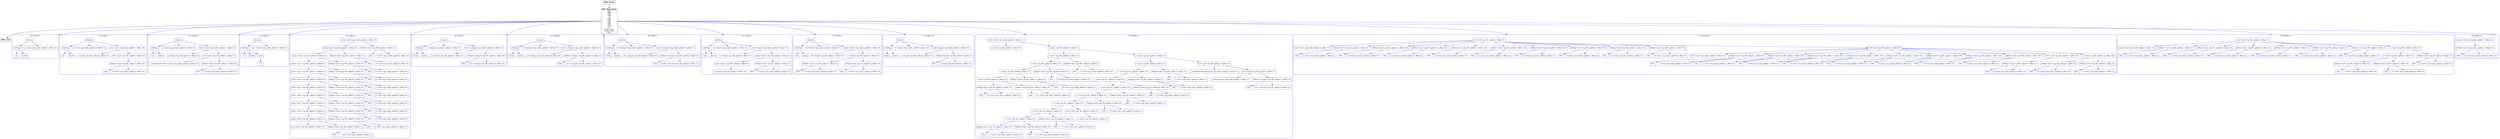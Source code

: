 digraph CFG {
    compound=true;
    graph [splines=true];
    node [shape=rectangle];

    BB2 [label=<<B>BB2: END</B><BR ALIGN="CENTER"/>>];
    BB1 [label=<<B>BB1: Base block</B><BR ALIGN="CENTER"/>VAR<BR ALIGN="CENTER"/>VAR<BR ALIGN="CENTER"/>VAR<BR ALIGN="CENTER"/>VAR<BR ALIGN="CENTER"/>=<BR ALIGN="CENTER"/>VAR<BR ALIGN="CENTER"/>VAR<BR ALIGN="CENTER"/>VAR<BR ALIGN="CENTER"/>VAR<BR ALIGN="CENTER"/>VAR<BR ALIGN="CENTER"/>VAR<BR ALIGN="CENTER"/>=<BR ALIGN="CENTER"/>FUNC_CALL<BR ALIGN="CENTER"/>FUNC_CALL<BR ALIGN="CENTER"/>DEC<BR ALIGN="CENTER"/>>];
    subgraph cluster_instruction0 {
        label = "OT of BB1:0";
        style=rounded;
        color=blue;
        entry0 [shape=point, style=invis];
        node0 [label="declare", color=blue];
        node1 [label="withType", color=blue];
        node2 [label="int", color=blue];
        node1 -> node2[color=blue];
        node3 [label="builtin", color=blue];
        node1 -> node3[color=blue];
        node0 -> node1[color=blue];
        node4 [label="a <int:0, reg: (null), spilled: 0, offset: 0>", color=blue];
        node0 -> node4[color=blue];
    }
    BB1 -> entry0 [lhead=cluster_instruction0, color=blue];
    subgraph cluster_instruction1 {
        label = "OT of BB1:1";
        style=rounded;
        color=blue;
        entry1 [shape=point, style=invis];
        node5 [label="declare", color=blue];
        node6 [label="withType", color=blue];
        node7 [label="int", color=blue];
        node6 -> node7[color=blue];
        node8 [label="builtin", color=blue];
        node6 -> node8[color=blue];
        node5 -> node6[color=blue];
        node9 [label="b <int:0, reg: (null), spilled: 0, offset: 0>", color=blue];
        node5 -> node9[color=blue];
        node10 [label="write <int:0, reg: (null), spilled: 0, offset: 0>", color=blue];
        node11 [label="b <int:0, reg: AR, spilled: 0, offset: 0>", color=blue];
        node10 -> node11[color=blue];
        node12 [label="NEG <int:0, reg: R0, spilled: 0, offset: 0>", color=blue];
        node13 [label="litRead <int:0, reg: R0, spilled: 0, offset: 0>", color=blue];
        node14 [label="DEC", color=blue];
        node13 -> node14[color=blue];
        node15 [label="-6 <int:0, reg: (null), spilled: 0, offset: 0>", color=blue];
        node13 -> node15[color=blue];
        node12 -> node13[color=blue];
        node10 -> node12[color=blue];
        node5 -> node10[color=blue];
    }
    BB1 -> entry1 [lhead=cluster_instruction1, color=blue];
    subgraph cluster_instruction2 {
        label = "OT of BB1:2";
        style=rounded;
        color=blue;
        entry2 [shape=point, style=invis];
        node16 [label="declare", color=blue];
        node17 [label="withType", color=blue];
        node18 [label="uint", color=blue];
        node17 -> node18[color=blue];
        node19 [label="builtin", color=blue];
        node17 -> node19[color=blue];
        node16 -> node17[color=blue];
        node20 [label="q <uint:0, reg: (null), spilled: 0, offset: 0>", color=blue];
        node16 -> node20[color=blue];
        node21 [label="write <uint:0, reg: (null), spilled: 0, offset: 0>", color=blue];
        node22 [label="q <uint:0, reg: AR, spilled: 0, offset: 0>", color=blue];
        node21 -> node22[color=blue];
        node23 [label="call <uint:0, reg: RT, spilled: 0, offset: 0>", color=blue];
        node24 [label="__castToUintFromInt <uint:0, reg: (null), spilled: 0, offset: 0>", color=blue];
        node23 -> node24[color=blue];
        node25 [label="litRead <int:0, reg: R0, spilled: 0, offset: 0>", color=blue];
        node26 [label="DEC", color=blue];
        node25 -> node26[color=blue];
        node27 [label="1 <int:0, reg: (null), spilled: 0, offset: 0>", color=blue];
        node25 -> node27[color=blue];
        node23 -> node25[color=blue];
        node21 -> node23[color=blue];
        node16 -> node21[color=blue];
    }
    BB1 -> entry2 [lhead=cluster_instruction2, color=blue];
    subgraph cluster_instruction3 {
        label = "OT of BB1:3";
        style=rounded;
        color=blue;
        entry3 [shape=point, style=invis];
        node28 [label="declare", color=blue];
        node29 [label="withType", color=blue];
        node30 [label="int", color=blue];
        node29 -> node30[color=blue];
        node31 [label="builtin", color=blue];
        node29 -> node31[color=blue];
        node32 [label="array", color=blue];
        node33 [label="10", color=blue];
        node32 -> node33[color=blue];
        node29 -> node32[color=blue];
        node28 -> node29[color=blue];
        node34 [label="arr <int:10, reg: (null), spilled: 0, offset: 0>", color=blue];
        node28 -> node34[color=blue];
    }
    BB1 -> entry3 [lhead=cluster_instruction3, color=blue];
    subgraph cluster_instruction4 {
        label = "OT of BB1:4";
        style=rounded;
        color=blue;
        entry4 [shape=point, style=invis];
        node35 [label="write <int:0, reg: (null), spilled: 0, offset: 0>", color=blue];
        node36 [label="index <int:0, reg: AR, spilled: 0, offset: 0>", color=blue];
        node37 [label="index <int:1, reg: AR, spilled: 0, offset: 0>", color=blue];
        node38 [label="index <int:2, reg: AR, spilled: 0, offset: 0>", color=blue];
        node39 [label="index <int:3, reg: AR, spilled: 0, offset: 0>", color=blue];
        node40 [label="index <int:4, reg: AR, spilled: 0, offset: 0>", color=blue];
        node41 [label="index <int:5, reg: AR, spilled: 0, offset: 0>", color=blue];
        node42 [label="index <int:6, reg: AR, spilled: 0, offset: 0>", color=blue];
        node43 [label="index <int:7, reg: AR, spilled: 0, offset: 0>", color=blue];
        node44 [label="index <int:8, reg: AR, spilled: 0, offset: 0>", color=blue];
        node45 [label="index <int:9, reg: AR, spilled: 0, offset: 0>", color=blue];
        node46 [label="arr <int:10, reg: AR, spilled: 0, offset: 0>", color=blue];
        node45 -> node46[color=blue];
        node47 [label="litRead <int:0, reg: R0, spilled: 0, offset: 0>", color=blue];
        node48 [label="DEC", color=blue];
        node47 -> node48[color=blue];
        node49 [label="1 <int:0, reg: (null), spilled: 0, offset: 0>", color=blue];
        node47 -> node49[color=blue];
        node45 -> node47[color=blue];
        node44 -> node45[color=blue];
        node50 [label="litRead <int:0, reg: R0, spilled: 0, offset: 0>", color=blue];
        node51 [label="DEC", color=blue];
        node50 -> node51[color=blue];
        node52 [label="2 <int:0, reg: (null), spilled: 0, offset: 0>", color=blue];
        node50 -> node52[color=blue];
        node44 -> node50[color=blue];
        node43 -> node44[color=blue];
        node53 [label="litRead <int:0, reg: R0, spilled: 0, offset: 0>", color=blue];
        node54 [label="DEC", color=blue];
        node53 -> node54[color=blue];
        node55 [label="3 <int:0, reg: (null), spilled: 0, offset: 0>", color=blue];
        node53 -> node55[color=blue];
        node43 -> node53[color=blue];
        node42 -> node43[color=blue];
        node56 [label="litRead <int:0, reg: R0, spilled: 0, offset: 0>", color=blue];
        node57 [label="DEC", color=blue];
        node56 -> node57[color=blue];
        node58 [label="4 <int:0, reg: (null), spilled: 0, offset: 0>", color=blue];
        node56 -> node58[color=blue];
        node42 -> node56[color=blue];
        node41 -> node42[color=blue];
        node59 [label="litRead <int:0, reg: R0, spilled: 0, offset: 0>", color=blue];
        node60 [label="DEC", color=blue];
        node59 -> node60[color=blue];
        node61 [label="5 <int:0, reg: (null), spilled: 0, offset: 0>", color=blue];
        node59 -> node61[color=blue];
        node41 -> node59[color=blue];
        node40 -> node41[color=blue];
        node62 [label="litRead <int:0, reg: R0, spilled: 0, offset: 0>", color=blue];
        node63 [label="DEC", color=blue];
        node62 -> node63[color=blue];
        node64 [label="6 <int:0, reg: (null), spilled: 0, offset: 0>", color=blue];
        node62 -> node64[color=blue];
        node40 -> node62[color=blue];
        node39 -> node40[color=blue];
        node65 [label="litRead <int:0, reg: R0, spilled: 0, offset: 0>", color=blue];
        node66 [label="DEC", color=blue];
        node65 -> node66[color=blue];
        node67 [label="7 <int:0, reg: (null), spilled: 0, offset: 0>", color=blue];
        node65 -> node67[color=blue];
        node39 -> node65[color=blue];
        node38 -> node39[color=blue];
        node68 [label="litRead <int:0, reg: R0, spilled: 0, offset: 0>", color=blue];
        node69 [label="DEC", color=blue];
        node68 -> node69[color=blue];
        node70 [label="8 <int:0, reg: (null), spilled: 0, offset: 0>", color=blue];
        node68 -> node70[color=blue];
        node38 -> node68[color=blue];
        node37 -> node38[color=blue];
        node71 [label="litRead <int:0, reg: R0, spilled: 0, offset: 0>", color=blue];
        node72 [label="DEC", color=blue];
        node71 -> node72[color=blue];
        node73 [label="9 <int:0, reg: (null), spilled: 0, offset: 0>", color=blue];
        node71 -> node73[color=blue];
        node37 -> node71[color=blue];
        node36 -> node37[color=blue];
        node74 [label="litRead <int:0, reg: R0, spilled: 0, offset: 0>", color=blue];
        node75 [label="DEC", color=blue];
        node74 -> node75[color=blue];
        node76 [label="10 <int:0, reg: (null), spilled: 0, offset: 0>", color=blue];
        node74 -> node76[color=blue];
        node36 -> node74[color=blue];
        node35 -> node36[color=blue];
        node77 [label="litRead <int:0, reg: R0, spilled: 0, offset: 0>", color=blue];
        node78 [label="DEC", color=blue];
        node77 -> node78[color=blue];
        node79 [label="7 <int:0, reg: (null), spilled: 0, offset: 0>", color=blue];
        node77 -> node79[color=blue];
        node35 -> node77[color=blue];
    }
    BB1 -> entry4 [lhead=cluster_instruction4, color=blue];
    subgraph cluster_instruction5 {
        label = "OT of BB1:5";
        style=rounded;
        color=blue;
        entry5 [shape=point, style=invis];
        node80 [label="declare", color=blue];
        node81 [label="withType", color=blue];
        node82 [label="string", color=blue];
        node81 -> node82[color=blue];
        node83 [label="builtin", color=blue];
        node81 -> node83[color=blue];
        node80 -> node81[color=blue];
        node84 [label="s <string:0, reg: (null), spilled: 0, offset: 0>", color=blue];
        node80 -> node84[color=blue];
        node85 [label="write <string:0, reg: (null), spilled: 0, offset: 0>", color=blue];
        node86 [label="s <string:0, reg: AR, spilled: 0, offset: 0>", color=blue];
        node85 -> node86[color=blue];
        node87 [label="litRead <string:0, reg: R0, spilled: 0, offset: 0>", color=blue];
        node88 [label="STR", color=blue];
        node87 -> node88[color=blue];
        node89 [label="\"lol\" <string:0, reg: AR, spilled: 0, offset: 0>", color=blue];
        node87 -> node89[color=blue];
        node85 -> node87[color=blue];
        node80 -> node85[color=blue];
    }
    BB1 -> entry5 [lhead=cluster_instruction5, color=blue];
    subgraph cluster_instruction6 {
        label = "OT of BB1:6";
        style=rounded;
        color=blue;
        entry6 [shape=point, style=invis];
        node90 [label="declare", color=blue];
        node91 [label="withType", color=blue];
        node92 [label="string", color=blue];
        node91 -> node92[color=blue];
        node93 [label="builtin", color=blue];
        node91 -> node93[color=blue];
        node90 -> node91[color=blue];
        node94 [label="s3 <string:0, reg: (null), spilled: 0, offset: 0>", color=blue];
        node90 -> node94[color=blue];
        node95 [label="write <string:0, reg: (null), spilled: 0, offset: 0>", color=blue];
        node96 [label="s3 <string:0, reg: AR, spilled: 0, offset: 0>", color=blue];
        node95 -> node96[color=blue];
        node97 [label="litRead <string:0, reg: R0, spilled: 0, offset: 0>", color=blue];
        node98 [label="STR", color=blue];
        node97 -> node98[color=blue];
        node99 [label="\"lol\" <string:0, reg: AR, spilled: 0, offset: 0>", color=blue];
        node97 -> node99[color=blue];
        node95 -> node97[color=blue];
        node90 -> node95[color=blue];
    }
    BB1 -> entry6 [lhead=cluster_instruction6, color=blue];
    subgraph cluster_instruction7 {
        label = "OT of BB1:7";
        style=rounded;
        color=blue;
        entry7 [shape=point, style=invis];
        node100 [label="declare", color=blue];
        node101 [label="withType", color=blue];
        node102 [label="string", color=blue];
        node101 -> node102[color=blue];
        node103 [label="builtin", color=blue];
        node101 -> node103[color=blue];
        node100 -> node101[color=blue];
        node104 [label="s4 <string:0, reg: (null), spilled: 0, offset: 0>", color=blue];
        node100 -> node104[color=blue];
        node105 [label="write <string:0, reg: (null), spilled: 0, offset: 0>", color=blue];
        node106 [label="s4 <string:0, reg: AR, spilled: 0, offset: 0>", color=blue];
        node105 -> node106[color=blue];
        node107 [label="litRead <string:0, reg: R0, spilled: 0, offset: 0>", color=blue];
        node108 [label="STR", color=blue];
        node107 -> node108[color=blue];
        node109 [label="\"hello\" <string:0, reg: AR, spilled: 0, offset: 0>", color=blue];
        node107 -> node109[color=blue];
        node105 -> node107[color=blue];
        node100 -> node105[color=blue];
    }
    BB1 -> entry7 [lhead=cluster_instruction7, color=blue];
    subgraph cluster_instruction8 {
        label = "OT of BB1:8";
        style=rounded;
        color=blue;
        entry8 [shape=point, style=invis];
        node110 [label="declare", color=blue];
        node111 [label="withType", color=blue];
        node112 [label="char", color=blue];
        node111 -> node112[color=blue];
        node113 [label="builtin", color=blue];
        node111 -> node113[color=blue];
        node110 -> node111[color=blue];
        node114 [label="c <char:0, reg: (null), spilled: 0, offset: 0>", color=blue];
        node110 -> node114[color=blue];
        node115 [label="write <char:0, reg: (null), spilled: 0, offset: 0>", color=blue];
        node116 [label="c <char:0, reg: AR, spilled: 0, offset: 0>", color=blue];
        node115 -> node116[color=blue];
        node117 [label="index <char:0, reg: R0, spilled: 0, offset: 0>", color=blue];
        node118 [label="read <char:1, reg: R0, spilled: 0, offset: 0>", color=blue];
        node119 [label="s <string:0, reg: AR, spilled: 0, offset: 0>", color=blue];
        node118 -> node119[color=blue];
        node117 -> node118[color=blue];
        node120 [label="litRead <int:0, reg: R1, spilled: 0, offset: 0>", color=blue];
        node121 [label="DEC", color=blue];
        node120 -> node121[color=blue];
        node122 [label="0 <int:0, reg: (null), spilled: 0, offset: 0>", color=blue];
        node120 -> node122[color=blue];
        node117 -> node120[color=blue];
        node115 -> node117[color=blue];
        node110 -> node115[color=blue];
    }
    BB1 -> entry8 [lhead=cluster_instruction8, color=blue];
    subgraph cluster_instruction9 {
        label = "OT of BB1:9";
        style=rounded;
        color=blue;
        entry9 [shape=point, style=invis];
        node123 [label="declare", color=blue];
        node124 [label="withType", color=blue];
        node125 [label="bool", color=blue];
        node124 -> node125[color=blue];
        node126 [label="builtin", color=blue];
        node124 -> node126[color=blue];
        node123 -> node124[color=blue];
        node127 [label="bt <bool:0, reg: (null), spilled: 0, offset: 0>", color=blue];
        node123 -> node127[color=blue];
        node128 [label="write <bool:0, reg: (null), spilled: 0, offset: 0>", color=blue];
        node129 [label="bt <bool:0, reg: AR, spilled: 0, offset: 0>", color=blue];
        node128 -> node129[color=blue];
        node130 [label="&gt; <bool:0, reg: R0, spilled: 0, offset: 0>", color=blue];
        node131 [label="litRead <int:0, reg: R0, spilled: 0, offset: 0>", color=blue];
        node132 [label="DEC", color=blue];
        node131 -> node132[color=blue];
        node133 [label="1 <int:0, reg: (null), spilled: 0, offset: 0>", color=blue];
        node131 -> node133[color=blue];
        node130 -> node131[color=blue];
        node134 [label="litRead <int:0, reg: R1, spilled: 0, offset: 0>", color=blue];
        node135 [label="DEC", color=blue];
        node134 -> node135[color=blue];
        node136 [label="3 <int:0, reg: (null), spilled: 0, offset: 0>", color=blue];
        node134 -> node136[color=blue];
        node130 -> node134[color=blue];
        node128 -> node130[color=blue];
        node123 -> node128[color=blue];
    }
    BB1 -> entry9 [lhead=cluster_instruction9, color=blue];
    subgraph cluster_instruction10 {
        label = "OT of BB1:10";
        style=rounded;
        color=blue;
        entry10 [shape=point, style=invis];
        node137 [label="declare", color=blue];
        node138 [label="withType", color=blue];
        node139 [label="long", color=blue];
        node138 -> node139[color=blue];
        node140 [label="builtin", color=blue];
        node138 -> node140[color=blue];
        node137 -> node138[color=blue];
        node141 [label="l <long:0, reg: (null), spilled: 0, offset: 0>", color=blue];
        node137 -> node141[color=blue];
        node142 [label="write <long:0, reg: (null), spilled: 0, offset: 0>", color=blue];
        node143 [label="l <long:0, reg: AR, spilled: 0, offset: 0>", color=blue];
        node142 -> node143[color=blue];
        node144 [label="litRead <long:0, reg: R0, spilled: 0, offset: 0>", color=blue];
        node145 [label="DEC", color=blue];
        node144 -> node145[color=blue];
        node146 [label="1 <long:0, reg: AR, spilled: 0, offset: 0>", color=blue];
        node144 -> node146[color=blue];
        node142 -> node144[color=blue];
        node137 -> node142[color=blue];
    }
    BB1 -> entry10 [lhead=cluster_instruction10, color=blue];
    subgraph cluster_instruction11 {
        label = "OT of BB1:11";
        style=rounded;
        color=blue;
        entry11 [shape=point, style=invis];
        node147 [label="write <int:0, reg: (null), spilled: 0, offset: 0>", color=blue];
        node148 [label="a <int:0, reg: AR, spilled: 0, offset: 0>", color=blue];
        node147 -> node148[color=blue];
        node149 [label="/ <int:0, reg: R0, spilled: 0, offset: 0>", color=blue];
        node150 [label="/ <int:0, reg: R0, spilled: 0, offset: 0>", color=blue];
        node151 [label="/ <int:0, reg: R0, spilled: 0, offset: 0>", color=blue];
        node152 [label="/ <int:0, reg: R0, spilled: 0, offset: 0>", color=blue];
        node153 [label="* <int:0, reg: R0, spilled: 0, offset: 0>", color=blue];
        node154 [label="litRead <int:0, reg: R0, spilled: 0, offset: 0>", color=blue];
        node155 [label="DEC", color=blue];
        node154 -> node155[color=blue];
        node156 [label="12 <int:0, reg: (null), spilled: 0, offset: 0>", color=blue];
        node154 -> node156[color=blue];
        node153 -> node154[color=blue];
        node157 [label="litRead <int:0, reg: R1, spilled: 0, offset: 0>", color=blue];
        node158 [label="DEC", color=blue];
        node157 -> node158[color=blue];
        node159 [label="11 <int:0, reg: (null), spilled: 0, offset: 0>", color=blue];
        node157 -> node159[color=blue];
        node153 -> node157[color=blue];
        node152 -> node153[color=blue];
        node160 [label="litRead <int:0, reg: R1, spilled: 0, offset: 0>", color=blue];
        node161 [label="DEC", color=blue];
        node160 -> node161[color=blue];
        node162 [label="10 <int:0, reg: (null), spilled: 0, offset: 0>", color=blue];
        node160 -> node162[color=blue];
        node152 -> node160[color=blue];
        node151 -> node152[color=blue];
        node163 [label="litRead <int:0, reg: R1, spilled: 0, offset: 0>", color=blue];
        node164 [label="DEC", color=blue];
        node163 -> node164[color=blue];
        node165 [label="-9 <int:0, reg: (null), spilled: 0, offset: 0>", color=blue];
        node163 -> node165[color=blue];
        node151 -> node163[color=blue];
        node150 -> node151[color=blue];
        node166 [label="litRead <int:0, reg: R1, spilled: 0, offset: 0>", color=blue];
        node167 [label="DEC", color=blue];
        node166 -> node167[color=blue];
        node168 [label="5 <int:0, reg: (null), spilled: 0, offset: 0>", color=blue];
        node166 -> node168[color=blue];
        node150 -> node166[color=blue];
        node149 -> node150[color=blue];
        node169 [label="+ <int:0, reg: R1, spilled: 0, offset: 0>", color=blue];
        node170 [label="- <int:0, reg: R1, spilled: 0, offset: 0>", color=blue];
        node171 [label="+ <int:0, reg: R1, spilled: 0, offset: 0>", color=blue];
        node172 [label="+ <int:0, reg: R1, spilled: 0, offset: 0>", color=blue];
        node173 [label="+ <int:0, reg: R1, spilled: 0, offset: 0>", color=blue];
        node174 [label="+ <int:0, reg: R1, spilled: 0, offset: 0>", color=blue];
        node175 [label="+ <int:0, reg: R1, spilled: 0, offset: 0>", color=blue];
        node176 [label="+ <int:0, reg: R1, spilled: 0, offset: 0>", color=blue];
        node177 [label="+ <int:0, reg: R1, spilled: 0, offset: 0>", color=blue];
        node178 [label="litRead <int:0, reg: R1, spilled: 0, offset: 0>", color=blue];
        node179 [label="DEC", color=blue];
        node178 -> node179[color=blue];
        node180 [label="1 <int:0, reg: (null), spilled: 0, offset: 0>", color=blue];
        node178 -> node180[color=blue];
        node177 -> node178[color=blue];
        node181 [label="litRead <int:0, reg: R2, spilled: 0, offset: 0>", color=blue];
        node182 [label="DEC", color=blue];
        node181 -> node182[color=blue];
        node183 [label="2 <int:0, reg: (null), spilled: 0, offset: 0>", color=blue];
        node181 -> node183[color=blue];
        node177 -> node181[color=blue];
        node176 -> node177[color=blue];
        node184 [label="litRead <int:0, reg: R2, spilled: 0, offset: 0>", color=blue];
        node185 [label="DEC", color=blue];
        node184 -> node185[color=blue];
        node186 [label="4 <int:0, reg: (null), spilled: 0, offset: 0>", color=blue];
        node184 -> node186[color=blue];
        node176 -> node184[color=blue];
        node175 -> node176[color=blue];
        node187 [label="read <int:0, reg: R2, spilled: 0, offset: 0>", color=blue];
        node188 [label="b <int:0, reg: AR, spilled: 0, offset: 0>", color=blue];
        node187 -> node188[color=blue];
        node175 -> node187[color=blue];
        node174 -> node175[color=blue];
        node189 [label="litRead <int:0, reg: R2, spilled: 0, offset: 0>", color=blue];
        node190 [label="DEC", color=blue];
        node189 -> node190[color=blue];
        node191 [label="8 <int:0, reg: (null), spilled: 0, offset: 0>", color=blue];
        node189 -> node191[color=blue];
        node174 -> node189[color=blue];
        node173 -> node174[color=blue];
        node192 [label="litRead <int:0, reg: R2, spilled: 0, offset: 0>", color=blue];
        node193 [label="DEC", color=blue];
        node192 -> node193[color=blue];
        node194 [label="9 <int:0, reg: (null), spilled: 0, offset: 0>", color=blue];
        node192 -> node194[color=blue];
        node173 -> node192[color=blue];
        node172 -> node173[color=blue];
        node195 [label="litRead <int:0, reg: R2, spilled: 0, offset: 0>", color=blue];
        node196 [label="DEC", color=blue];
        node195 -> node196[color=blue];
        node197 [label="0 <int:0, reg: (null), spilled: 0, offset: 0>", color=blue];
        node195 -> node197[color=blue];
        node172 -> node195[color=blue];
        node171 -> node172[color=blue];
        node198 [label="litRead <int:0, reg: R2, spilled: 0, offset: 0>", color=blue];
        node199 [label="DEC", color=blue];
        node198 -> node199[color=blue];
        node200 [label="3 <int:0, reg: (null), spilled: 0, offset: 0>", color=blue];
        node198 -> node200[color=blue];
        node171 -> node198[color=blue];
        node170 -> node171[color=blue];
        node201 [label="litRead <int:0, reg: R2, spilled: 0, offset: 0>", color=blue];
        node202 [label="DEC", color=blue];
        node201 -> node202[color=blue];
        node203 [label="7 <int:0, reg: (null), spilled: 0, offset: 0>", color=blue];
        node201 -> node203[color=blue];
        node170 -> node201[color=blue];
        node169 -> node170[color=blue];
        node204 [label="call <int:0, reg: RT, spilled: 0, offset: 0>", color=blue];
        node205 [label="__castToIntFromLong <int:0, reg: (null), spilled: 0, offset: 0>", color=blue];
        node204 -> node205[color=blue];
        node206 [label="call <long:0, reg: RT, spilled: 0, offset: 0>", color=blue];
        node207 [label="__sizeof <long:0, reg: (null), spilled: 0, offset: 0>", color=blue];
        node206 -> node207[color=blue];
        node208 [label="litRead <string:0, reg: R2, spilled: 0, offset: 0>", color=blue];
        node209 [label="STR", color=blue];
        node208 -> node209[color=blue];
        node210 [label="\"arr\" <string:0, reg: AR, spilled: 0, offset: 0>", color=blue];
        node208 -> node210[color=blue];
        node206 -> node208[color=blue];
        node204 -> node206[color=blue];
        node169 -> node204[color=blue];
        node149 -> node169[color=blue];
        node147 -> node149[color=blue];
    }
    BB1 -> entry11 [lhead=cluster_instruction11, color=blue];
    subgraph cluster_instruction12 {
        label = "OT of BB1:12";
        style=rounded;
        color=blue;
        entry12 [shape=point, style=invis];
        node211 [label="call <int:0, reg: RT, spilled: 0, offset: 0>", color=blue];
        node212 [label="func <int:0, reg: (null), spilled: 0, offset: 0>", color=blue];
        node211 -> node212[color=blue];
        node213 [label="litRead <int:0, reg: R0, spilled: 1, offset: 8>", color=blue];
        node214 [label="DEC", color=blue];
        node213 -> node214[color=blue];
        node215 [label="1 <int:0, reg: (null), spilled: 0, offset: 0>", color=blue];
        node213 -> node215[color=blue];
        node211 -> node213[color=blue];
        node216 [label="litRead <int:0, reg: R0, spilled: 1, offset: 16>", color=blue];
        node217 [label="DEC", color=blue];
        node216 -> node217[color=blue];
        node218 [label="2 <int:0, reg: (null), spilled: 0, offset: 0>", color=blue];
        node216 -> node218[color=blue];
        node211 -> node216[color=blue];
        node219 [label="litRead <int:0, reg: R0, spilled: 1, offset: 24>", color=blue];
        node220 [label="DEC", color=blue];
        node219 -> node220[color=blue];
        node221 [label="3 <int:0, reg: (null), spilled: 0, offset: 0>", color=blue];
        node219 -> node221[color=blue];
        node211 -> node219[color=blue];
        node222 [label="litRead <int:0, reg: R0, spilled: 1, offset: 32>", color=blue];
        node223 [label="DEC", color=blue];
        node222 -> node223[color=blue];
        node224 [label="4 <int:0, reg: (null), spilled: 0, offset: 0>", color=blue];
        node222 -> node224[color=blue];
        node211 -> node222[color=blue];
        node225 [label="litRead <int:0, reg: R0, spilled: 1, offset: 40>", color=blue];
        node226 [label="DEC", color=blue];
        node225 -> node226[color=blue];
        node227 [label="5 <int:0, reg: (null), spilled: 0, offset: 0>", color=blue];
        node225 -> node227[color=blue];
        node211 -> node225[color=blue];
        node228 [label="litRead <int:0, reg: R0, spilled: 1, offset: 48>", color=blue];
        node229 [label="DEC", color=blue];
        node228 -> node229[color=blue];
        node230 [label="6 <int:0, reg: (null), spilled: 0, offset: 0>", color=blue];
        node228 -> node230[color=blue];
        node211 -> node228[color=blue];
        node231 [label="litRead <int:0, reg: R0, spilled: 1, offset: 56>", color=blue];
        node232 [label="DEC", color=blue];
        node231 -> node232[color=blue];
        node233 [label="7 <int:0, reg: (null), spilled: 0, offset: 0>", color=blue];
        node231 -> node233[color=blue];
        node211 -> node231[color=blue];
        node234 [label="litRead <int:0, reg: R0, spilled: 1, offset: 64>", color=blue];
        node235 [label="DEC", color=blue];
        node234 -> node235[color=blue];
        node236 [label="8 <int:0, reg: (null), spilled: 0, offset: 0>", color=blue];
        node234 -> node236[color=blue];
        node211 -> node234[color=blue];
        node237 [label="litRead <int:0, reg: R0, spilled: 1, offset: 72>", color=blue];
        node238 [label="DEC", color=blue];
        node237 -> node238[color=blue];
        node239 [label="9 <int:0, reg: (null), spilled: 0, offset: 0>", color=blue];
        node237 -> node239[color=blue];
        node211 -> node237[color=blue];
        node240 [label="call <int:0, reg: RT, spilled: 1, offset: 80>", color=blue];
        node241 [label="func <int:0, reg: (null), spilled: 0, offset: 0>", color=blue];
        node240 -> node241[color=blue];
        node242 [label="litRead <int:0, reg: R0, spilled: 1, offset: 8>", color=blue];
        node243 [label="DEC", color=blue];
        node242 -> node243[color=blue];
        node244 [label="1 <int:0, reg: (null), spilled: 0, offset: 0>", color=blue];
        node242 -> node244[color=blue];
        node240 -> node242[color=blue];
        node245 [label="litRead <int:0, reg: R0, spilled: 1, offset: 16>", color=blue];
        node246 [label="DEC", color=blue];
        node245 -> node246[color=blue];
        node247 [label="2 <int:0, reg: (null), spilled: 0, offset: 0>", color=blue];
        node245 -> node247[color=blue];
        node240 -> node245[color=blue];
        node248 [label="litRead <int:0, reg: R0, spilled: 1, offset: 24>", color=blue];
        node249 [label="DEC", color=blue];
        node248 -> node249[color=blue];
        node250 [label="3 <int:0, reg: (null), spilled: 0, offset: 0>", color=blue];
        node248 -> node250[color=blue];
        node240 -> node248[color=blue];
        node251 [label="litRead <int:0, reg: R0, spilled: 1, offset: 32>", color=blue];
        node252 [label="DEC", color=blue];
        node251 -> node252[color=blue];
        node253 [label="4 <int:0, reg: (null), spilled: 0, offset: 0>", color=blue];
        node251 -> node253[color=blue];
        node240 -> node251[color=blue];
        node254 [label="litRead <int:0, reg: R0, spilled: 1, offset: 40>", color=blue];
        node255 [label="DEC", color=blue];
        node254 -> node255[color=blue];
        node256 [label="5 <int:0, reg: (null), spilled: 0, offset: 0>", color=blue];
        node254 -> node256[color=blue];
        node240 -> node254[color=blue];
        node257 [label="litRead <int:0, reg: R0, spilled: 1, offset: 48>", color=blue];
        node258 [label="DEC", color=blue];
        node257 -> node258[color=blue];
        node259 [label="6 <int:0, reg: (null), spilled: 0, offset: 0>", color=blue];
        node257 -> node259[color=blue];
        node240 -> node257[color=blue];
        node260 [label="litRead <int:0, reg: R0, spilled: 1, offset: 56>", color=blue];
        node261 [label="DEC", color=blue];
        node260 -> node261[color=blue];
        node262 [label="7 <int:0, reg: (null), spilled: 0, offset: 0>", color=blue];
        node260 -> node262[color=blue];
        node240 -> node260[color=blue];
        node263 [label="litRead <int:0, reg: R0, spilled: 1, offset: 64>", color=blue];
        node264 [label="DEC", color=blue];
        node263 -> node264[color=blue];
        node265 [label="8 <int:0, reg: (null), spilled: 0, offset: 0>", color=blue];
        node263 -> node265[color=blue];
        node240 -> node263[color=blue];
        node266 [label="NOT <int:0, reg: R0, spilled: 1, offset: 72>", color=blue];
        node267 [label="litRead <int:0, reg: R0, spilled: 0, offset: 0>", color=blue];
        node268 [label="DEC", color=blue];
        node267 -> node268[color=blue];
        node269 [label="9 <int:0, reg: (null), spilled: 0, offset: 0>", color=blue];
        node267 -> node269[color=blue];
        node266 -> node267[color=blue];
        node240 -> node266[color=blue];
        node270 [label="+ <int:0, reg: R0, spilled: 1, offset: 80>", color=blue];
        node271 [label="litRead <int:0, reg: R0, spilled: 0, offset: 0>", color=blue];
        node272 [label="DEC", color=blue];
        node271 -> node272[color=blue];
        node273 [label="10 <int:0, reg: (null), spilled: 0, offset: 0>", color=blue];
        node271 -> node273[color=blue];
        node270 -> node271[color=blue];
        node274 [label="litRead <int:0, reg: R0, spilled: 0, offset: 0>", color=blue];
        node275 [label="DEC", color=blue];
        node274 -> node275[color=blue];
        node276 [label="1 <int:0, reg: (null), spilled: 0, offset: 0>", color=blue];
        node274 -> node276[color=blue];
        node270 -> node274[color=blue];
        node240 -> node270[color=blue];
        node211 -> node240[color=blue];
    }
    BB1 -> entry12 [lhead=cluster_instruction12, color=blue];
    subgraph cluster_instruction13 {
        label = "OT of BB1:13";
        style=rounded;
        color=blue;
        entry13 [shape=point, style=invis];
        node277 [label="call <int:0, reg: RT, spilled: 0, offset: 0>", color=blue];
        node278 [label="func2 <int:0, reg: (null), spilled: 0, offset: 0>", color=blue];
        node277 -> node278[color=blue];
        node279 [label="litRead <int:0, reg: R0, spilled: 0, offset: 0>", color=blue];
        node280 [label="DEC", color=blue];
        node279 -> node280[color=blue];
        node281 [label="1 <int:0, reg: (null), spilled: 0, offset: 0>", color=blue];
        node279 -> node281[color=blue];
        node277 -> node279[color=blue];
        node282 [label="litRead <int:0, reg: R1, spilled: 0, offset: 0>", color=blue];
        node283 [label="DEC", color=blue];
        node282 -> node283[color=blue];
        node284 [label="2 <int:0, reg: (null), spilled: 0, offset: 0>", color=blue];
        node282 -> node284[color=blue];
        node277 -> node282[color=blue];
        node285 [label="litRead <int:0, reg: R2, spilled: 0, offset: 0>", color=blue];
        node286 [label="DEC", color=blue];
        node285 -> node286[color=blue];
        node287 [label="3 <int:0, reg: (null), spilled: 0, offset: 0>", color=blue];
        node285 -> node287[color=blue];
        node277 -> node285[color=blue];
        node288 [label="litRead <int:0, reg: R3, spilled: 0, offset: 0>", color=blue];
        node289 [label="DEC", color=blue];
        node288 -> node289[color=blue];
        node290 [label="4 <int:0, reg: (null), spilled: 0, offset: 0>", color=blue];
        node288 -> node290[color=blue];
        node277 -> node288[color=blue];
        node291 [label="litRead <int:0, reg: R4, spilled: 0, offset: 0>", color=blue];
        node292 [label="DEC", color=blue];
        node291 -> node292[color=blue];
        node293 [label="5 <int:0, reg: (null), spilled: 0, offset: 0>", color=blue];
        node291 -> node293[color=blue];
        node277 -> node291[color=blue];
        node294 [label="litRead <int:0, reg: R5, spilled: 0, offset: 0>", color=blue];
        node295 [label="DEC", color=blue];
        node294 -> node295[color=blue];
        node296 [label="6 <int:0, reg: (null), spilled: 0, offset: 0>", color=blue];
        node294 -> node296[color=blue];
        node277 -> node294[color=blue];
        node297 [label="+ <int:0, reg: R6, spilled: 0, offset: 0>", color=blue];
        node298 [label="+ <int:0, reg: R6, spilled: 0, offset: 0>", color=blue];
        node299 [label="litRead <int:0, reg: R6, spilled: 0, offset: 0>", color=blue];
        node300 [label="DEC", color=blue];
        node299 -> node300[color=blue];
        node301 [label="7 <int:0, reg: (null), spilled: 0, offset: 0>", color=blue];
        node299 -> node301[color=blue];
        node298 -> node299[color=blue];
        node302 [label="litRead <int:0, reg: R7, spilled: 0, offset: 0>", color=blue];
        node303 [label="DEC", color=blue];
        node302 -> node303[color=blue];
        node304 [label="8 <int:0, reg: (null), spilled: 0, offset: 0>", color=blue];
        node302 -> node304[color=blue];
        node298 -> node302[color=blue];
        node297 -> node298[color=blue];
        node305 [label="litRead <int:0, reg: R7, spilled: 0, offset: 0>", color=blue];
        node306 [label="DEC", color=blue];
        node305 -> node306[color=blue];
        node307 [label="9 <int:0, reg: (null), spilled: 0, offset: 0>", color=blue];
        node305 -> node307[color=blue];
        node297 -> node305[color=blue];
        node277 -> node297[color=blue];
    }
    BB1 -> entry13 [lhead=cluster_instruction13, color=blue];
    subgraph cluster_instruction14 {
        label = "OT of BB1:14";
        style=rounded;
        color=blue;
        entry14 [shape=point, style=invis];
        node308 [label="return <int:0, reg: (null), spilled: 0, offset: 0>", color=blue];
        node309 [label="litRead <int:0, reg: (null), spilled: 0, offset: 0>", color=blue];
        node310 [label="DEC", color=blue];
        node309 -> node310[color=blue];
        node311 [label="0 <int:0, reg: (null), spilled: 0, offset: 0>", color=blue];
        node309 -> node311[color=blue];
        node308 -> node309[color=blue];
    }
    BB1 -> entry14 [lhead=cluster_instruction14, color=blue];
    BB0 [label=<<B>BB0: START</B><BR ALIGN="CENTER"/>>];

    BB1 -> BB2;
    BB0 -> BB1;
}
